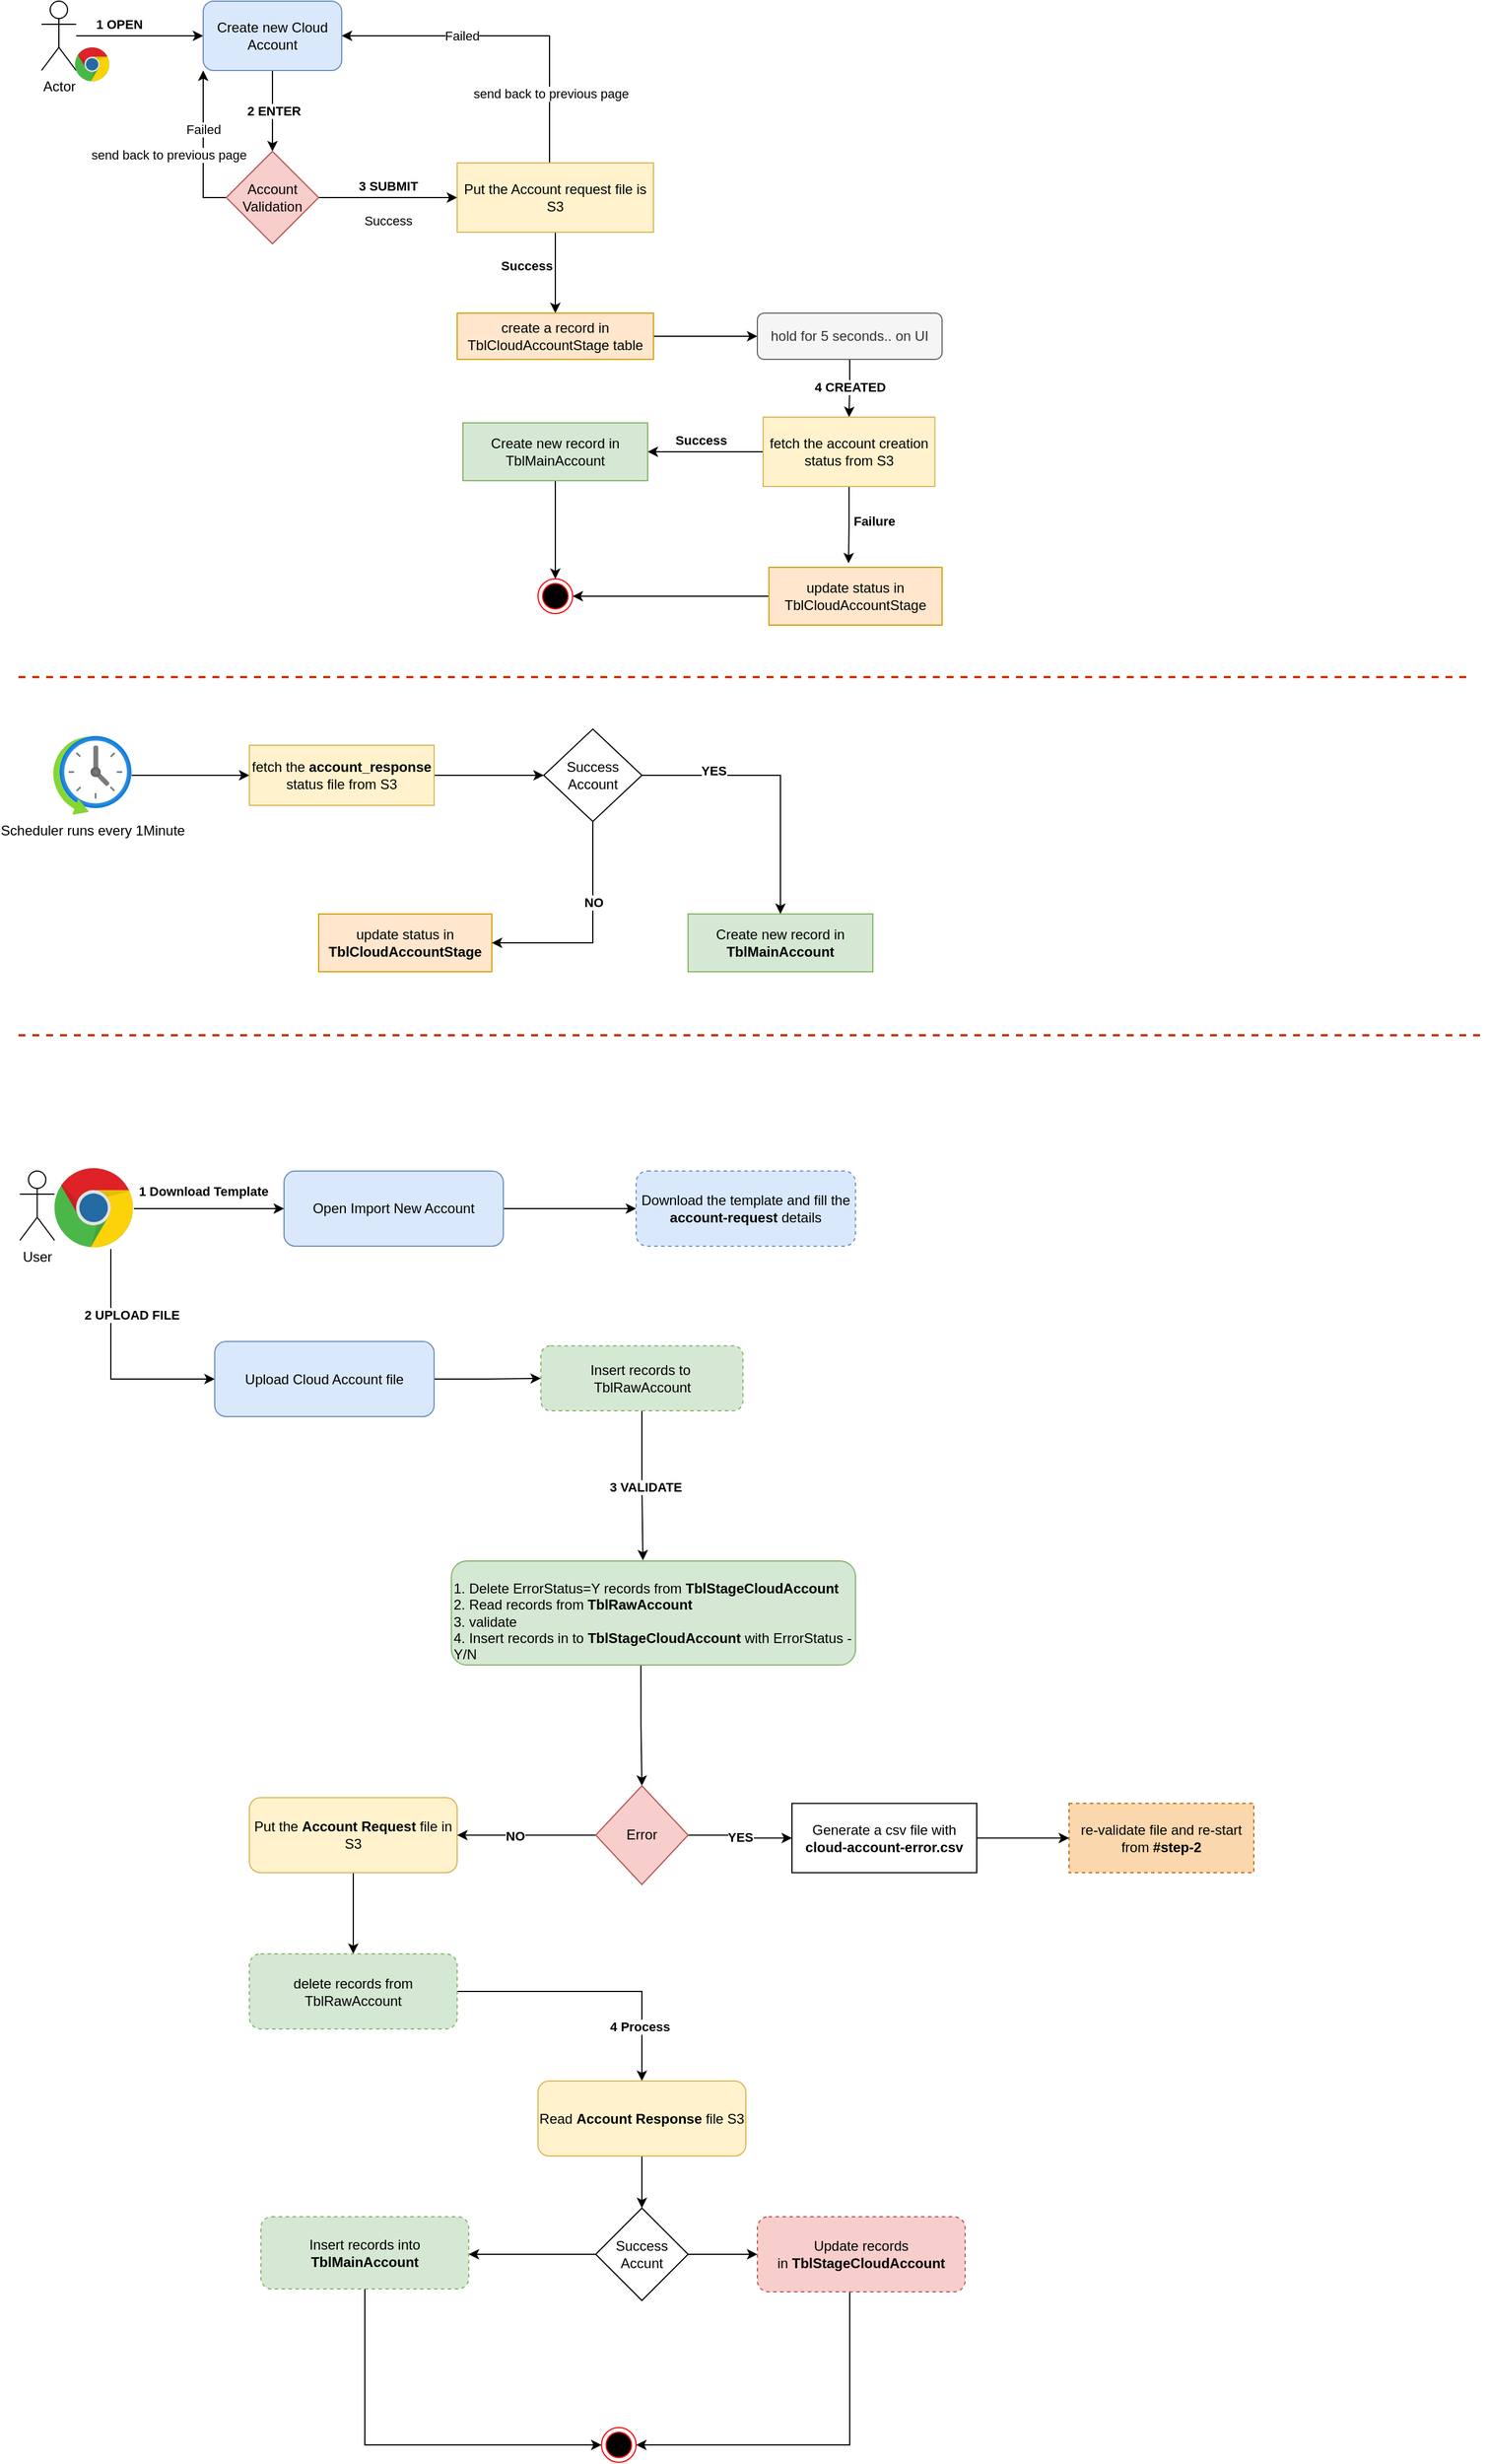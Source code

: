 <mxfile version="20.5.2" type="github" pages="2">
  <diagram id="8uqgado0AFzXxvvhK6Mf" name="New-Cloud-Account-Creation-Flow">
    <mxGraphModel dx="1018" dy="588" grid="1" gridSize="10" guides="1" tooltips="1" connect="1" arrows="1" fold="1" page="1" pageScale="1" pageWidth="850" pageHeight="1100" math="0" shadow="0">
      <root>
        <mxCell id="0" />
        <mxCell id="1" parent="0" />
        <mxCell id="pcmFgGx2oCK5pUwCPBzZ-1" value="Actor" style="shape=umlActor;verticalLabelPosition=bottom;verticalAlign=top;html=1;outlineConnect=0;" parent="1" vertex="1">
          <mxGeometry x="40" y="210" width="30" height="60" as="geometry" />
        </mxCell>
        <mxCell id="pcmFgGx2oCK5pUwCPBzZ-2" value="" style="endArrow=classic;html=1;rounded=0;" parent="1" source="pcmFgGx2oCK5pUwCPBzZ-1" edge="1">
          <mxGeometry width="50" height="50" relative="1" as="geometry">
            <mxPoint x="110" y="270" as="sourcePoint" />
            <mxPoint x="180" y="240" as="targetPoint" />
          </mxGeometry>
        </mxCell>
        <mxCell id="qoPiFBq_tKDIY9XLKDgb-7" value="&lt;b&gt;1 OPEN&lt;/b&gt;" style="edgeLabel;html=1;align=center;verticalAlign=middle;resizable=0;points=[];" parent="pcmFgGx2oCK5pUwCPBzZ-2" vertex="1" connectable="0">
          <mxGeometry x="-0.327" y="1" relative="1" as="geometry">
            <mxPoint y="-9" as="offset" />
          </mxGeometry>
        </mxCell>
        <mxCell id="pcmFgGx2oCK5pUwCPBzZ-4" style="edgeStyle=orthogonalEdgeStyle;rounded=0;orthogonalLoop=1;jettySize=auto;html=1;exitX=0.5;exitY=1;exitDx=0;exitDy=0;" parent="1" source="pcmFgGx2oCK5pUwCPBzZ-3" edge="1">
          <mxGeometry relative="1" as="geometry">
            <mxPoint x="240" y="340" as="targetPoint" />
          </mxGeometry>
        </mxCell>
        <mxCell id="onPUVNJoLzKqrLVPdGGp-4" value="&lt;b&gt;2 ENTER&lt;/b&gt;" style="edgeLabel;html=1;align=center;verticalAlign=middle;resizable=0;points=[];" parent="pcmFgGx2oCK5pUwCPBzZ-4" vertex="1" connectable="0">
          <mxGeometry relative="1" as="geometry">
            <mxPoint as="offset" />
          </mxGeometry>
        </mxCell>
        <mxCell id="pcmFgGx2oCK5pUwCPBzZ-3" value="Create new Cloud Account" style="rounded=1;whiteSpace=wrap;html=1;fillColor=#dae8fc;strokeColor=#6c8ebf;" parent="1" vertex="1">
          <mxGeometry x="180" y="210" width="120" height="60" as="geometry" />
        </mxCell>
        <mxCell id="pcmFgGx2oCK5pUwCPBzZ-7" style="edgeStyle=orthogonalEdgeStyle;rounded=0;orthogonalLoop=1;jettySize=auto;html=1;entryX=0;entryY=0.5;entryDx=0;entryDy=0;" parent="1" source="pcmFgGx2oCK5pUwCPBzZ-5" target="pcmFgGx2oCK5pUwCPBzZ-6" edge="1">
          <mxGeometry relative="1" as="geometry" />
        </mxCell>
        <mxCell id="pcmFgGx2oCK5pUwCPBzZ-8" value="Success" style="edgeLabel;html=1;align=center;verticalAlign=middle;resizable=0;points=[];" parent="pcmFgGx2oCK5pUwCPBzZ-7" vertex="1" connectable="0">
          <mxGeometry x="-0.082" y="1" relative="1" as="geometry">
            <mxPoint x="5" y="21" as="offset" />
          </mxGeometry>
        </mxCell>
        <mxCell id="onPUVNJoLzKqrLVPdGGp-81" value="&lt;b&gt;3 SUBMIT&lt;/b&gt;" style="edgeLabel;html=1;align=center;verticalAlign=middle;resizable=0;points=[];" parent="pcmFgGx2oCK5pUwCPBzZ-7" vertex="1" connectable="0">
          <mxGeometry x="-0.233" y="-1" relative="1" as="geometry">
            <mxPoint x="14" y="-11" as="offset" />
          </mxGeometry>
        </mxCell>
        <mxCell id="pcmFgGx2oCK5pUwCPBzZ-10" style="edgeStyle=orthogonalEdgeStyle;rounded=0;orthogonalLoop=1;jettySize=auto;html=1;exitX=0;exitY=0.5;exitDx=0;exitDy=0;entryX=0;entryY=1;entryDx=0;entryDy=0;" parent="1" source="pcmFgGx2oCK5pUwCPBzZ-5" target="pcmFgGx2oCK5pUwCPBzZ-3" edge="1">
          <mxGeometry relative="1" as="geometry" />
        </mxCell>
        <mxCell id="pcmFgGx2oCK5pUwCPBzZ-11" value="Failed" style="edgeLabel;html=1;align=center;verticalAlign=middle;resizable=0;points=[];" parent="pcmFgGx2oCK5pUwCPBzZ-10" vertex="1" connectable="0">
          <mxGeometry x="0.238" relative="1" as="geometry">
            <mxPoint y="1" as="offset" />
          </mxGeometry>
        </mxCell>
        <mxCell id="onPUVNJoLzKqrLVPdGGp-37" value="send back to previous page" style="edgeLabel;html=1;align=center;verticalAlign=middle;resizable=0;points=[];" parent="pcmFgGx2oCK5pUwCPBzZ-10" vertex="1" connectable="0">
          <mxGeometry x="-0.115" y="2" relative="1" as="geometry">
            <mxPoint x="-28" as="offset" />
          </mxGeometry>
        </mxCell>
        <mxCell id="pcmFgGx2oCK5pUwCPBzZ-5" value="Account Validation" style="rhombus;whiteSpace=wrap;html=1;fillColor=#f8cecc;strokeColor=#b85450;" parent="1" vertex="1">
          <mxGeometry x="200" y="340" width="80" height="80" as="geometry" />
        </mxCell>
        <mxCell id="onPUVNJoLzKqrLVPdGGp-27" value="Failed" style="edgeStyle=orthogonalEdgeStyle;rounded=0;orthogonalLoop=1;jettySize=auto;html=1;entryX=1;entryY=0.5;entryDx=0;entryDy=0;" parent="1" source="pcmFgGx2oCK5pUwCPBzZ-6" target="pcmFgGx2oCK5pUwCPBzZ-3" edge="1">
          <mxGeometry x="0.286" relative="1" as="geometry">
            <Array as="points">
              <mxPoint x="480" y="240" />
            </Array>
            <mxPoint as="offset" />
          </mxGeometry>
        </mxCell>
        <mxCell id="onPUVNJoLzKqrLVPdGGp-36" value="send back to previous page" style="edgeLabel;html=1;align=center;verticalAlign=middle;resizable=0;points=[];" parent="onPUVNJoLzKqrLVPdGGp-27" vertex="1" connectable="0">
          <mxGeometry x="-0.583" y="-1" relative="1" as="geometry">
            <mxPoint as="offset" />
          </mxGeometry>
        </mxCell>
        <mxCell id="onPUVNJoLzKqrLVPdGGp-28" style="edgeStyle=orthogonalEdgeStyle;rounded=0;orthogonalLoop=1;jettySize=auto;html=1;exitX=0.5;exitY=1;exitDx=0;exitDy=0;entryX=0.5;entryY=0;entryDx=0;entryDy=0;" parent="1" source="pcmFgGx2oCK5pUwCPBzZ-6" target="onPUVNJoLzKqrLVPdGGp-5" edge="1">
          <mxGeometry relative="1" as="geometry">
            <Array as="points">
              <mxPoint x="485" y="450" />
              <mxPoint x="485" y="450" />
            </Array>
          </mxGeometry>
        </mxCell>
        <mxCell id="onPUVNJoLzKqrLVPdGGp-29" value="&lt;b&gt;Success&lt;/b&gt;" style="edgeLabel;html=1;align=center;verticalAlign=middle;resizable=0;points=[];" parent="onPUVNJoLzKqrLVPdGGp-28" vertex="1" connectable="0">
          <mxGeometry x="-0.188" y="1" relative="1" as="geometry">
            <mxPoint x="-26" as="offset" />
          </mxGeometry>
        </mxCell>
        <mxCell id="pcmFgGx2oCK5pUwCPBzZ-6" value="Put the Account request file is S3" style="rounded=0;whiteSpace=wrap;html=1;fillColor=#fff2cc;strokeColor=#d6b656;" parent="1" vertex="1">
          <mxGeometry x="400" y="350" width="170" height="60" as="geometry" />
        </mxCell>
        <mxCell id="onPUVNJoLzKqrLVPdGGp-31" style="edgeStyle=orthogonalEdgeStyle;rounded=0;orthogonalLoop=1;jettySize=auto;html=1;exitX=0.5;exitY=1;exitDx=0;exitDy=0;" parent="1" source="pcmFgGx2oCK5pUwCPBzZ-13" target="pcmFgGx2oCK5pUwCPBzZ-15" edge="1">
          <mxGeometry relative="1" as="geometry" />
        </mxCell>
        <mxCell id="onPUVNJoLzKqrLVPdGGp-47" value="&lt;b&gt;4 CREATED&lt;/b&gt;" style="edgeLabel;html=1;align=center;verticalAlign=middle;resizable=0;points=[];" parent="onPUVNJoLzKqrLVPdGGp-31" vertex="1" connectable="0">
          <mxGeometry x="0.012" y="-1" relative="1" as="geometry">
            <mxPoint x="1" y="-1" as="offset" />
          </mxGeometry>
        </mxCell>
        <mxCell id="pcmFgGx2oCK5pUwCPBzZ-13" value="hold for 5 seconds.. on UI" style="rounded=1;whiteSpace=wrap;html=1;fillColor=#f5f5f5;fontColor=#333333;strokeColor=#666666;" parent="1" vertex="1">
          <mxGeometry x="660" y="480" width="160" height="40" as="geometry" />
        </mxCell>
        <mxCell id="onPUVNJoLzKqrLVPdGGp-32" value="" style="edgeStyle=orthogonalEdgeStyle;rounded=0;orthogonalLoop=1;jettySize=auto;html=1;" parent="1" source="pcmFgGx2oCK5pUwCPBzZ-15" target="onPUVNJoLzKqrLVPdGGp-13" edge="1">
          <mxGeometry relative="1" as="geometry" />
        </mxCell>
        <mxCell id="onPUVNJoLzKqrLVPdGGp-34" value="&lt;b&gt;Success&lt;/b&gt;" style="edgeLabel;html=1;align=center;verticalAlign=middle;resizable=0;points=[];" parent="onPUVNJoLzKqrLVPdGGp-32" vertex="1" connectable="0">
          <mxGeometry x="0.08" y="1" relative="1" as="geometry">
            <mxPoint y="-11" as="offset" />
          </mxGeometry>
        </mxCell>
        <mxCell id="onPUVNJoLzKqrLVPdGGp-33" style="edgeStyle=orthogonalEdgeStyle;rounded=0;orthogonalLoop=1;jettySize=auto;html=1;entryX=0.46;entryY=-0.07;entryDx=0;entryDy=0;entryPerimeter=0;" parent="1" source="pcmFgGx2oCK5pUwCPBzZ-15" target="onPUVNJoLzKqrLVPdGGp-17" edge="1">
          <mxGeometry relative="1" as="geometry" />
        </mxCell>
        <mxCell id="onPUVNJoLzKqrLVPdGGp-35" value="&lt;b&gt;Failure&lt;/b&gt;" style="edgeLabel;html=1;align=center;verticalAlign=middle;resizable=0;points=[];" parent="onPUVNJoLzKqrLVPdGGp-33" vertex="1" connectable="0">
          <mxGeometry x="-0.178" relative="1" as="geometry">
            <mxPoint x="21" y="2" as="offset" />
          </mxGeometry>
        </mxCell>
        <mxCell id="pcmFgGx2oCK5pUwCPBzZ-15" value="fetch the account creation status from S3" style="rounded=0;whiteSpace=wrap;html=1;fillColor=#fff2cc;strokeColor=#d6b656;" parent="1" vertex="1">
          <mxGeometry x="665" y="570" width="148.75" height="60" as="geometry" />
        </mxCell>
        <mxCell id="onPUVNJoLzKqrLVPdGGp-30" style="edgeStyle=orthogonalEdgeStyle;rounded=0;orthogonalLoop=1;jettySize=auto;html=1;exitX=1;exitY=0.5;exitDx=0;exitDy=0;" parent="1" source="onPUVNJoLzKqrLVPdGGp-5" target="pcmFgGx2oCK5pUwCPBzZ-13" edge="1">
          <mxGeometry relative="1" as="geometry" />
        </mxCell>
        <mxCell id="onPUVNJoLzKqrLVPdGGp-5" value="create a record in TblCloudAccountStage table" style="rounded=0;whiteSpace=wrap;html=1;fillColor=#ffe6cc;strokeColor=#d79b00;" parent="1" vertex="1">
          <mxGeometry x="400" y="480" width="170" height="40" as="geometry" />
        </mxCell>
        <mxCell id="onPUVNJoLzKqrLVPdGGp-40" style="edgeStyle=orthogonalEdgeStyle;rounded=0;orthogonalLoop=1;jettySize=auto;html=1;exitX=0.5;exitY=1;exitDx=0;exitDy=0;" parent="1" source="onPUVNJoLzKqrLVPdGGp-13" edge="1">
          <mxGeometry relative="1" as="geometry">
            <mxPoint x="485" y="710" as="targetPoint" />
          </mxGeometry>
        </mxCell>
        <mxCell id="onPUVNJoLzKqrLVPdGGp-13" value="Create new record in TblMainAccount" style="rounded=0;whiteSpace=wrap;html=1;fillColor=#d5e8d4;strokeColor=#82b366;" parent="1" vertex="1">
          <mxGeometry x="405" y="575" width="160" height="50" as="geometry" />
        </mxCell>
        <mxCell id="onPUVNJoLzKqrLVPdGGp-42" style="edgeStyle=orthogonalEdgeStyle;rounded=0;orthogonalLoop=1;jettySize=auto;html=1;" parent="1" source="onPUVNJoLzKqrLVPdGGp-17" edge="1">
          <mxGeometry relative="1" as="geometry">
            <mxPoint x="500" y="725" as="targetPoint" />
          </mxGeometry>
        </mxCell>
        <mxCell id="onPUVNJoLzKqrLVPdGGp-17" value="update status in TblCloudAccountStage" style="rounded=0;whiteSpace=wrap;html=1;fillColor=#ffe6cc;strokeColor=#d79b00;" parent="1" vertex="1">
          <mxGeometry x="670" y="700" width="150" height="50" as="geometry" />
        </mxCell>
        <mxCell id="onPUVNJoLzKqrLVPdGGp-49" style="edgeStyle=orthogonalEdgeStyle;rounded=0;orthogonalLoop=1;jettySize=auto;html=1;entryX=0;entryY=0.5;entryDx=0;entryDy=0;" parent="1" source="onPUVNJoLzKqrLVPdGGp-38" target="onPUVNJoLzKqrLVPdGGp-50" edge="1">
          <mxGeometry relative="1" as="geometry">
            <mxPoint x="176" y="874" as="targetPoint" />
          </mxGeometry>
        </mxCell>
        <mxCell id="onPUVNJoLzKqrLVPdGGp-38" value="Scheduler runs every 1Minute" style="aspect=fixed;html=1;points=[];align=center;image;fontSize=12;image=img/lib/azure2/general/Scheduler.svg;" parent="1" vertex="1">
          <mxGeometry x="50" y="846" width="68" height="68" as="geometry" />
        </mxCell>
        <mxCell id="onPUVNJoLzKqrLVPdGGp-44" value="" style="ellipse;html=1;shape=endState;fillColor=#000000;strokeColor=#ff0000;" parent="1" vertex="1">
          <mxGeometry x="470" y="710" width="30" height="30" as="geometry" />
        </mxCell>
        <mxCell id="xZsVo6f30EyC9vr5Mrp2-48" value="" style="edgeStyle=orthogonalEdgeStyle;rounded=0;orthogonalLoop=1;jettySize=auto;html=1;" parent="1" source="onPUVNJoLzKqrLVPdGGp-50" target="xZsVo6f30EyC9vr5Mrp2-47" edge="1">
          <mxGeometry relative="1" as="geometry" />
        </mxCell>
        <mxCell id="onPUVNJoLzKqrLVPdGGp-50" value="fetch the &lt;b&gt;account_response&lt;/b&gt; status file from S3" style="rounded=0;whiteSpace=wrap;html=1;fillColor=#fff2cc;strokeColor=#d6b656;" parent="1" vertex="1">
          <mxGeometry x="220" y="854" width="160" height="52" as="geometry" />
        </mxCell>
        <mxCell id="onPUVNJoLzKqrLVPdGGp-51" value="update status in &lt;b&gt;TblCloudAccountStage&lt;/b&gt;" style="rounded=0;whiteSpace=wrap;html=1;fillColor=#ffe6cc;strokeColor=#d79b00;" parent="1" vertex="1">
          <mxGeometry x="280" y="1000" width="150" height="50" as="geometry" />
        </mxCell>
        <mxCell id="onPUVNJoLzKqrLVPdGGp-53" value="Create new record in &lt;b&gt;TblMainAccount&lt;/b&gt;" style="rounded=0;whiteSpace=wrap;html=1;fillColor=#d5e8d4;strokeColor=#82b366;" parent="1" vertex="1">
          <mxGeometry x="600" y="1000" width="160" height="50" as="geometry" />
        </mxCell>
        <mxCell id="onPUVNJoLzKqrLVPdGGp-61" style="edgeStyle=orthogonalEdgeStyle;rounded=0;orthogonalLoop=1;jettySize=auto;html=1;entryX=0;entryY=0.5;entryDx=0;entryDy=0;" parent="1" source="onPUVNJoLzKqrLVPdGGp-56" target="onPUVNJoLzKqrLVPdGGp-63" edge="1">
          <mxGeometry relative="1" as="geometry">
            <mxPoint x="186" y="1255" as="targetPoint" />
          </mxGeometry>
        </mxCell>
        <mxCell id="onPUVNJoLzKqrLVPdGGp-68" value="&lt;b&gt;1 Download Template&lt;/b&gt;" style="edgeLabel;html=1;align=center;verticalAlign=middle;resizable=0;points=[];" parent="onPUVNJoLzKqrLVPdGGp-61" vertex="1" connectable="0">
          <mxGeometry x="-0.091" y="-2" relative="1" as="geometry">
            <mxPoint x="1" y="-17" as="offset" />
          </mxGeometry>
        </mxCell>
        <mxCell id="onPUVNJoLzKqrLVPdGGp-72" style="edgeStyle=orthogonalEdgeStyle;rounded=0;orthogonalLoop=1;jettySize=auto;html=1;entryX=0;entryY=0.5;entryDx=0;entryDy=0;" parent="1" source="onPUVNJoLzKqrLVPdGGp-56" target="onPUVNJoLzKqrLVPdGGp-62" edge="1">
          <mxGeometry relative="1" as="geometry">
            <Array as="points">
              <mxPoint x="100" y="1403" />
            </Array>
          </mxGeometry>
        </mxCell>
        <mxCell id="onPUVNJoLzKqrLVPdGGp-73" value="&lt;b&gt;2 UPLOAD FILE&lt;/b&gt;" style="edgeLabel;html=1;align=center;verticalAlign=middle;resizable=0;points=[];" parent="onPUVNJoLzKqrLVPdGGp-72" vertex="1" connectable="0">
          <mxGeometry x="-0.438" y="-2" relative="1" as="geometry">
            <mxPoint x="20" as="offset" />
          </mxGeometry>
        </mxCell>
        <mxCell id="onPUVNJoLzKqrLVPdGGp-56" value="" style="dashed=0;outlineConnect=0;html=1;align=center;labelPosition=center;verticalLabelPosition=bottom;verticalAlign=top;shape=mxgraph.weblogos.chrome" parent="1" vertex="1">
          <mxGeometry x="51.2" y="1220" width="68.8" height="70" as="geometry" />
        </mxCell>
        <mxCell id="onPUVNJoLzKqrLVPdGGp-57" value="" style="line;strokeWidth=2;html=1;fillColor=#fa6800;strokeColor=#C73500;fontColor=#000000;dashed=1;" parent="1" vertex="1">
          <mxGeometry x="20" y="790" width="1260" height="10" as="geometry" />
        </mxCell>
        <mxCell id="onPUVNJoLzKqrLVPdGGp-59" value="" style="line;strokeWidth=2;html=1;fillColor=#fa6800;strokeColor=#C73500;fontColor=#000000;dashed=1;" parent="1" vertex="1">
          <mxGeometry x="20" y="1100" width="1270" height="10" as="geometry" />
        </mxCell>
        <mxCell id="onPUVNJoLzKqrLVPdGGp-78" style="edgeStyle=orthogonalEdgeStyle;rounded=0;orthogonalLoop=1;jettySize=auto;html=1;" parent="1" source="onPUVNJoLzKqrLVPdGGp-62" target="onPUVNJoLzKqrLVPdGGp-77" edge="1">
          <mxGeometry relative="1" as="geometry" />
        </mxCell>
        <mxCell id="onPUVNJoLzKqrLVPdGGp-62" value="Upload Cloud Account file" style="rounded=1;whiteSpace=wrap;html=1;fillColor=#dae8fc;strokeColor=#6c8ebf;" parent="1" vertex="1">
          <mxGeometry x="190" y="1370" width="190" height="65" as="geometry" />
        </mxCell>
        <mxCell id="onPUVNJoLzKqrLVPdGGp-65" style="edgeStyle=orthogonalEdgeStyle;rounded=0;orthogonalLoop=1;jettySize=auto;html=1;" parent="1" source="onPUVNJoLzKqrLVPdGGp-63" target="onPUVNJoLzKqrLVPdGGp-64" edge="1">
          <mxGeometry relative="1" as="geometry" />
        </mxCell>
        <mxCell id="onPUVNJoLzKqrLVPdGGp-63" value="Open Import New Account" style="rounded=1;whiteSpace=wrap;html=1;fillColor=#dae8fc;strokeColor=#6c8ebf;" parent="1" vertex="1">
          <mxGeometry x="250" y="1222.5" width="190" height="65" as="geometry" />
        </mxCell>
        <mxCell id="onPUVNJoLzKqrLVPdGGp-64" value="Download the template and fill the &lt;b&gt;account-request&lt;/b&gt; details" style="rounded=1;whiteSpace=wrap;html=1;fillColor=#dae8fc;strokeColor=#6c8ebf;dashed=1;" parent="1" vertex="1">
          <mxGeometry x="555" y="1222.5" width="190" height="65" as="geometry" />
        </mxCell>
        <mxCell id="xZsVo6f30EyC9vr5Mrp2-20" style="edgeStyle=orthogonalEdgeStyle;rounded=0;orthogonalLoop=1;jettySize=auto;html=1;entryX=0.474;entryY=-0.006;entryDx=0;entryDy=0;entryPerimeter=0;" parent="1" source="onPUVNJoLzKqrLVPdGGp-77" target="onPUVNJoLzKqrLVPdGGp-97" edge="1">
          <mxGeometry relative="1" as="geometry">
            <mxPoint x="560" y="1610" as="targetPoint" />
          </mxGeometry>
        </mxCell>
        <mxCell id="xZsVo6f30EyC9vr5Mrp2-27" value="&lt;b&gt;3 VALIDATE&lt;/b&gt;" style="edgeLabel;html=1;align=center;verticalAlign=middle;resizable=0;points=[];" parent="xZsVo6f30EyC9vr5Mrp2-20" vertex="1" connectable="0">
          <mxGeometry x="0.019" y="2" relative="1" as="geometry">
            <mxPoint as="offset" />
          </mxGeometry>
        </mxCell>
        <mxCell id="onPUVNJoLzKqrLVPdGGp-77" value="Insert records to&amp;nbsp; TblRawAccount" style="rounded=1;whiteSpace=wrap;html=1;fillColor=#d5e8d4;strokeColor=#82b366;dashed=1;" parent="1" vertex="1">
          <mxGeometry x="472.5" y="1373.75" width="175" height="56.25" as="geometry" />
        </mxCell>
        <mxCell id="xZsVo6f30EyC9vr5Mrp2-2" style="edgeStyle=orthogonalEdgeStyle;rounded=0;orthogonalLoop=1;jettySize=auto;html=1;entryX=0.5;entryY=0;entryDx=0;entryDy=0;exitX=0.469;exitY=1.006;exitDx=0;exitDy=0;exitPerimeter=0;" parent="1" source="onPUVNJoLzKqrLVPdGGp-97" target="xZsVo6f30EyC9vr5Mrp2-3" edge="1">
          <mxGeometry relative="1" as="geometry">
            <mxPoint x="560" y="1680" as="sourcePoint" />
            <mxPoint x="570" y="1698" as="targetPoint" />
          </mxGeometry>
        </mxCell>
        <mxCell id="onPUVNJoLzKqrLVPdGGp-97" value="&lt;br&gt;1. Delete ErrorStatus=Y records from&amp;nbsp;&lt;b style=&quot;text-align: center;&quot;&gt;TblStageCloudAccount&lt;/b&gt;&lt;br&gt;2. Read records from&amp;nbsp;&lt;span style=&quot;text-align: center;&quot;&gt;&lt;b&gt;TblRawAccount&lt;/b&gt;&lt;br&gt;3. validate&lt;br&gt;4. Insert records in to&amp;nbsp;&lt;/span&gt;&lt;span style=&quot;text-align: center;&quot;&gt;&lt;b&gt;TblStageCloudAccount&lt;/b&gt; with ErrorStatus - Y/N&lt;/span&gt;&lt;span style=&quot;text-align: center;&quot;&gt;&lt;br&gt;&lt;/span&gt;" style="rounded=1;whiteSpace=wrap;html=1;fillColor=#d5e8d4;strokeColor=#82b366;align=left;" parent="1" vertex="1">
          <mxGeometry x="395" y="1560" width="350" height="90" as="geometry" />
        </mxCell>
        <mxCell id="xZsVo6f30EyC9vr5Mrp2-18" style="edgeStyle=orthogonalEdgeStyle;rounded=0;orthogonalLoop=1;jettySize=auto;html=1;exitX=0.5;exitY=1;exitDx=0;exitDy=0;" parent="1" source="onPUVNJoLzKqrLVPdGGp-101" target="xZsVo6f30EyC9vr5Mrp2-17" edge="1">
          <mxGeometry relative="1" as="geometry" />
        </mxCell>
        <mxCell id="onPUVNJoLzKqrLVPdGGp-101" value="Put the &lt;b&gt;Account&lt;/b&gt; &lt;b&gt;Request&lt;/b&gt; file in S3" style="rounded=1;whiteSpace=wrap;html=1;fillColor=#fff2cc;strokeColor=#d6b656;" parent="1" vertex="1">
          <mxGeometry x="220" y="1764.75" width="180" height="65" as="geometry" />
        </mxCell>
        <mxCell id="xZsVo6f30EyC9vr5Mrp2-23" value="&lt;b&gt;YES&lt;/b&gt;" style="edgeStyle=orthogonalEdgeStyle;rounded=0;orthogonalLoop=1;jettySize=auto;html=1;exitX=1;exitY=0.5;exitDx=0;exitDy=0;entryX=0;entryY=0.5;entryDx=0;entryDy=0;" parent="1" source="xZsVo6f30EyC9vr5Mrp2-3" target="xZsVo6f30EyC9vr5Mrp2-7" edge="1">
          <mxGeometry relative="1" as="geometry" />
        </mxCell>
        <mxCell id="xZsVo6f30EyC9vr5Mrp2-25" style="edgeStyle=orthogonalEdgeStyle;rounded=0;orthogonalLoop=1;jettySize=auto;html=1;entryX=1;entryY=0.5;entryDx=0;entryDy=0;" parent="1" source="xZsVo6f30EyC9vr5Mrp2-3" target="onPUVNJoLzKqrLVPdGGp-101" edge="1">
          <mxGeometry relative="1" as="geometry">
            <Array as="points">
              <mxPoint x="450" y="1797" />
              <mxPoint x="450" y="1797" />
            </Array>
          </mxGeometry>
        </mxCell>
        <mxCell id="xZsVo6f30EyC9vr5Mrp2-26" value="&lt;b&gt;NO&lt;/b&gt;" style="edgeLabel;html=1;align=center;verticalAlign=middle;resizable=0;points=[];" parent="xZsVo6f30EyC9vr5Mrp2-25" vertex="1" connectable="0">
          <mxGeometry x="0.5" y="-2" relative="1" as="geometry">
            <mxPoint x="20" y="2" as="offset" />
          </mxGeometry>
        </mxCell>
        <mxCell id="xZsVo6f30EyC9vr5Mrp2-3" value="Error" style="rhombus;whiteSpace=wrap;html=1;fillColor=#f8cecc;strokeColor=#b85450;" parent="1" vertex="1">
          <mxGeometry x="520" y="1754.5" width="80" height="85.5" as="geometry" />
        </mxCell>
        <mxCell id="xZsVo6f30EyC9vr5Mrp2-46" style="edgeStyle=orthogonalEdgeStyle;rounded=0;orthogonalLoop=1;jettySize=auto;html=1;entryX=0;entryY=0.5;entryDx=0;entryDy=0;" parent="1" source="xZsVo6f30EyC9vr5Mrp2-7" target="xZsVo6f30EyC9vr5Mrp2-12" edge="1">
          <mxGeometry relative="1" as="geometry" />
        </mxCell>
        <mxCell id="xZsVo6f30EyC9vr5Mrp2-7" value="Generate a csv file with &lt;b&gt;cloud-account-error.csv&lt;/b&gt;" style="rounded=0;whiteSpace=wrap;html=1;" parent="1" vertex="1">
          <mxGeometry x="690" y="1769.75" width="160" height="60" as="geometry" />
        </mxCell>
        <mxCell id="xZsVo6f30EyC9vr5Mrp2-12" value="re-validate file and re-start from&amp;nbsp;&lt;b&gt;#step-2&lt;/b&gt;" style="rounded=0;whiteSpace=wrap;html=1;dashed=1;fillColor=#fad7ac;strokeColor=#b46504;" parent="1" vertex="1">
          <mxGeometry x="930" y="1769.75" width="160" height="60" as="geometry" />
        </mxCell>
        <mxCell id="xZsVo6f30EyC9vr5Mrp2-29" style="edgeStyle=orthogonalEdgeStyle;rounded=0;orthogonalLoop=1;jettySize=auto;html=1;" parent="1" source="xZsVo6f30EyC9vr5Mrp2-17" target="xZsVo6f30EyC9vr5Mrp2-28" edge="1">
          <mxGeometry relative="1" as="geometry" />
        </mxCell>
        <mxCell id="xZsVo6f30EyC9vr5Mrp2-30" value="&lt;b&gt;4 Process&lt;/b&gt;" style="edgeLabel;html=1;align=center;verticalAlign=middle;resizable=0;points=[];" parent="xZsVo6f30EyC9vr5Mrp2-29" vertex="1" connectable="0">
          <mxGeometry x="0.596" y="-2" relative="1" as="geometry">
            <mxPoint y="1" as="offset" />
          </mxGeometry>
        </mxCell>
        <mxCell id="xZsVo6f30EyC9vr5Mrp2-17" value="delete records from TblRawAccount" style="rounded=1;whiteSpace=wrap;html=1;fillColor=#d5e8d4;strokeColor=#82b366;dashed=1;" parent="1" vertex="1">
          <mxGeometry x="220" y="1900" width="180" height="65" as="geometry" />
        </mxCell>
        <mxCell id="xZsVo6f30EyC9vr5Mrp2-33" style="edgeStyle=orthogonalEdgeStyle;rounded=0;orthogonalLoop=1;jettySize=auto;html=1;exitX=0.5;exitY=1;exitDx=0;exitDy=0;" parent="1" source="xZsVo6f30EyC9vr5Mrp2-28" edge="1">
          <mxGeometry relative="1" as="geometry">
            <mxPoint x="560" y="2120" as="targetPoint" />
          </mxGeometry>
        </mxCell>
        <mxCell id="xZsVo6f30EyC9vr5Mrp2-28" value="Read &lt;b&gt;Account&lt;/b&gt; &lt;b&gt;Response&lt;/b&gt; file S3" style="rounded=1;whiteSpace=wrap;html=1;fillColor=#fff2cc;strokeColor=#d6b656;" parent="1" vertex="1">
          <mxGeometry x="470" y="2010" width="180" height="65" as="geometry" />
        </mxCell>
        <mxCell id="xZsVo6f30EyC9vr5Mrp2-36" style="edgeStyle=orthogonalEdgeStyle;rounded=0;orthogonalLoop=1;jettySize=auto;html=1;" parent="1" source="xZsVo6f30EyC9vr5Mrp2-34" edge="1">
          <mxGeometry relative="1" as="geometry">
            <mxPoint x="410" y="2160" as="targetPoint" />
          </mxGeometry>
        </mxCell>
        <mxCell id="xZsVo6f30EyC9vr5Mrp2-39" style="edgeStyle=orthogonalEdgeStyle;rounded=0;orthogonalLoop=1;jettySize=auto;html=1;exitX=1;exitY=0.5;exitDx=0;exitDy=0;" parent="1" source="xZsVo6f30EyC9vr5Mrp2-34" edge="1">
          <mxGeometry relative="1" as="geometry">
            <mxPoint x="660" y="2160" as="targetPoint" />
          </mxGeometry>
        </mxCell>
        <mxCell id="xZsVo6f30EyC9vr5Mrp2-34" value="Success Accunt" style="rhombus;whiteSpace=wrap;html=1;" parent="1" vertex="1">
          <mxGeometry x="520" y="2120" width="80" height="80" as="geometry" />
        </mxCell>
        <mxCell id="xZsVo6f30EyC9vr5Mrp2-42" style="edgeStyle=orthogonalEdgeStyle;rounded=0;orthogonalLoop=1;jettySize=auto;html=1;entryX=0;entryY=0.5;entryDx=0;entryDy=0;" parent="1" source="xZsVo6f30EyC9vr5Mrp2-37" target="xZsVo6f30EyC9vr5Mrp2-45" edge="1">
          <mxGeometry relative="1" as="geometry">
            <mxPoint x="270" y="2411" as="targetPoint" />
            <Array as="points">
              <mxPoint x="320" y="2325" />
            </Array>
          </mxGeometry>
        </mxCell>
        <mxCell id="xZsVo6f30EyC9vr5Mrp2-37" value="Insert records into &lt;b&gt;TblMainAccount&lt;/b&gt;" style="rounded=1;whiteSpace=wrap;html=1;fillColor=#d5e8d4;strokeColor=#82b366;dashed=1;" parent="1" vertex="1">
          <mxGeometry x="230" y="2127.5" width="180" height="62.5" as="geometry" />
        </mxCell>
        <mxCell id="xZsVo6f30EyC9vr5Mrp2-44" style="edgeStyle=orthogonalEdgeStyle;rounded=0;orthogonalLoop=1;jettySize=auto;html=1;entryX=1;entryY=0.5;entryDx=0;entryDy=0;" parent="1" source="xZsVo6f30EyC9vr5Mrp2-40" target="xZsVo6f30EyC9vr5Mrp2-45" edge="1">
          <mxGeometry relative="1" as="geometry">
            <mxPoint x="723.8" y="2338" as="targetPoint" />
            <Array as="points">
              <mxPoint x="740" y="2325" />
            </Array>
          </mxGeometry>
        </mxCell>
        <mxCell id="xZsVo6f30EyC9vr5Mrp2-40" value="Update records in&amp;nbsp;&lt;b&gt;TblStageCloudAccount&lt;/b&gt;" style="rounded=1;whiteSpace=wrap;html=1;fillColor=#f8cecc;strokeColor=#b85450;dashed=1;" parent="1" vertex="1">
          <mxGeometry x="660" y="2127.5" width="180" height="65" as="geometry" />
        </mxCell>
        <mxCell id="xZsVo6f30EyC9vr5Mrp2-45" value="" style="ellipse;html=1;shape=endState;fillColor=#000000;strokeColor=#ff0000;" parent="1" vertex="1">
          <mxGeometry x="525" y="2310" width="30" height="30" as="geometry" />
        </mxCell>
        <mxCell id="xZsVo6f30EyC9vr5Mrp2-49" style="edgeStyle=orthogonalEdgeStyle;rounded=0;orthogonalLoop=1;jettySize=auto;html=1;" parent="1" source="xZsVo6f30EyC9vr5Mrp2-47" target="onPUVNJoLzKqrLVPdGGp-53" edge="1">
          <mxGeometry relative="1" as="geometry" />
        </mxCell>
        <mxCell id="xZsVo6f30EyC9vr5Mrp2-50" value="&lt;b&gt;YES&lt;/b&gt;" style="edgeLabel;html=1;align=center;verticalAlign=middle;resizable=0;points=[];" parent="xZsVo6f30EyC9vr5Mrp2-49" vertex="1" connectable="0">
          <mxGeometry x="-0.483" y="4" relative="1" as="geometry">
            <mxPoint as="offset" />
          </mxGeometry>
        </mxCell>
        <mxCell id="xZsVo6f30EyC9vr5Mrp2-51" value="&lt;b&gt;NO&lt;/b&gt;" style="edgeStyle=orthogonalEdgeStyle;rounded=0;orthogonalLoop=1;jettySize=auto;html=1;entryX=1;entryY=0.5;entryDx=0;entryDy=0;" parent="1" source="xZsVo6f30EyC9vr5Mrp2-47" target="onPUVNJoLzKqrLVPdGGp-51" edge="1">
          <mxGeometry x="-0.273" relative="1" as="geometry">
            <Array as="points">
              <mxPoint x="518" y="1025" />
            </Array>
            <mxPoint as="offset" />
          </mxGeometry>
        </mxCell>
        <mxCell id="xZsVo6f30EyC9vr5Mrp2-47" value="Success Account" style="rhombus;whiteSpace=wrap;html=1;" parent="1" vertex="1">
          <mxGeometry x="475" y="840" width="85" height="80" as="geometry" />
        </mxCell>
        <mxCell id="qoPiFBq_tKDIY9XLKDgb-1" value="User" style="shape=umlActor;verticalLabelPosition=bottom;verticalAlign=top;html=1;outlineConnect=0;" parent="1" vertex="1">
          <mxGeometry x="21.2" y="1222.5" width="30" height="60" as="geometry" />
        </mxCell>
        <mxCell id="qoPiFBq_tKDIY9XLKDgb-4" value="" style="dashed=0;outlineConnect=0;html=1;align=center;labelPosition=center;verticalLabelPosition=bottom;verticalAlign=top;shape=mxgraph.weblogos.chrome" parent="1" vertex="1">
          <mxGeometry x="69" y="250" width="30" height="30" as="geometry" />
        </mxCell>
      </root>
    </mxGraphModel>
  </diagram>
  <diagram id="WPXmWxR6_oQTRzcOLMHB" name="Page-2">
    <mxGraphModel dx="1868" dy="588" grid="1" gridSize="10" guides="1" tooltips="1" connect="1" arrows="1" fold="1" page="1" pageScale="1" pageWidth="850" pageHeight="1100" math="0" shadow="0">
      <root>
        <mxCell id="0" />
        <mxCell id="1" parent="0" />
        <mxCell id="m65-xue7yqfySkY63nyv-6" style="edgeStyle=orthogonalEdgeStyle;rounded=0;orthogonalLoop=1;jettySize=auto;html=1;exitX=0.5;exitY=1;exitDx=0;exitDy=0;strokeColor=none;" parent="1" source="m65-xue7yqfySkY63nyv-1" edge="1">
          <mxGeometry relative="1" as="geometry">
            <mxPoint x="90" y="500" as="targetPoint" />
            <Array as="points">
              <mxPoint x="90" y="430" />
              <mxPoint x="90" y="430" />
            </Array>
          </mxGeometry>
        </mxCell>
        <mxCell id="m65-xue7yqfySkY63nyv-1" value="UI" style="html=1;fillColor=#d5e8d4;strokeColor=#82b366;" parent="1" vertex="1">
          <mxGeometry x="30" y="120" width="120" height="70" as="geometry" />
        </mxCell>
        <mxCell id="m65-xue7yqfySkY63nyv-2" value="Controller/Service" style="html=1;fillColor=#ffe6cc;strokeColor=#d79b00;" parent="1" vertex="1">
          <mxGeometry x="270" y="120" width="120" height="70" as="geometry" />
        </mxCell>
        <mxCell id="m65-xue7yqfySkY63nyv-4" value="Database" style="strokeWidth=2;html=1;shape=mxgraph.flowchart.database;whiteSpace=wrap;fillColor=#f0a30a;strokeColor=#BD7000;fontColor=#000000;" parent="1" vertex="1">
          <mxGeometry x="490" y="120" width="70" height="75" as="geometry" />
        </mxCell>
        <mxCell id="m65-xue7yqfySkY63nyv-5" value="" style="sketch=0;points=[[0,0,0],[0.25,0,0],[0.5,0,0],[0.75,0,0],[1,0,0],[0,1,0],[0.25,1,0],[0.5,1,0],[0.75,1,0],[1,1,0],[0,0.25,0],[0,0.5,0],[0,0.75,0],[1,0.25,0],[1,0.5,0],[1,0.75,0]];outlineConnect=0;fontColor=#232F3E;gradientColor=#60A337;gradientDirection=north;fillColor=#277116;strokeColor=#ffffff;dashed=0;verticalLabelPosition=bottom;verticalAlign=top;align=center;html=1;fontSize=12;fontStyle=0;aspect=fixed;shape=mxgraph.aws4.resourceIcon;resIcon=mxgraph.aws4.s3;" parent="1" vertex="1">
          <mxGeometry x="670" y="120" width="78" height="78" as="geometry" />
        </mxCell>
        <mxCell id="m65-xue7yqfySkY63nyv-20" value="&lt;blockquote style=&quot;margin: 0 0 0 40px; border: none; padding: 0px;&quot;&gt;&lt;/blockquote&gt;&lt;span style=&quot;background-color: initial;&quot;&gt;CloudProvider&lt;/span&gt;&lt;br&gt;&lt;span style=&quot;background-color: initial;&quot;&gt;AccountName&lt;/span&gt;&lt;br&gt;&lt;span style=&quot;background-color: initial;&quot;&gt;Email&lt;br&gt;&lt;/span&gt;InfraId&lt;br&gt;Role&lt;br&gt;OU&lt;br&gt;&lt;blockquote style=&quot;margin: 0 0 0 40px; border: none; padding: 0px;&quot;&gt;&lt;/blockquote&gt;" style="shape=note;whiteSpace=wrap;html=1;backgroundOutline=1;darkOpacity=0.05;align=left;" parent="1" vertex="1">
          <mxGeometry x="-80" y="195" width="120" height="100" as="geometry" />
        </mxCell>
        <mxCell id="m65-xue7yqfySkY63nyv-24" value="" style="html=1;points=[];perimeter=orthogonalPerimeter;dashed=1;" parent="1" vertex="1">
          <mxGeometry x="80" y="190" width="10" height="670" as="geometry" />
        </mxCell>
        <mxCell id="m65-xue7yqfySkY63nyv-25" value="" style="html=1;points=[];perimeter=orthogonalPerimeter;dashed=1;" parent="1" vertex="1">
          <mxGeometry x="520" y="195" width="10" height="525" as="geometry" />
        </mxCell>
        <mxCell id="m65-xue7yqfySkY63nyv-26" value="" style="html=1;points=[];perimeter=orthogonalPerimeter;dashed=1;" parent="1" vertex="1">
          <mxGeometry x="704" y="200" width="10" height="680" as="geometry" />
        </mxCell>
        <mxCell id="m65-xue7yqfySkY63nyv-28" value="Account Validation" style="edgeStyle=orthogonalEdgeStyle;html=1;align=left;spacingLeft=2;endArrow=block;rounded=0;entryX=1;entryY=0;strokeColor=default;" parent="1" edge="1">
          <mxGeometry relative="1" as="geometry">
            <mxPoint x="330" y="330" as="sourcePoint" />
            <Array as="points">
              <mxPoint x="360" y="330" />
            </Array>
            <mxPoint x="335" y="350" as="targetPoint" />
          </mxGeometry>
        </mxCell>
        <mxCell id="m65-xue7yqfySkY63nyv-35" value="If account validation fails" style="html=1;verticalAlign=bottom;endArrow=open;dashed=1;endSize=8;rounded=0;strokeColor=default;" parent="1" edge="1">
          <mxGeometry relative="1" as="geometry">
            <mxPoint x="310" y="380" as="sourcePoint" />
            <mxPoint x="90" y="380" as="targetPoint" />
          </mxGeometry>
        </mxCell>
        <mxCell id="m65-xue7yqfySkY63nyv-36" value="validate account" style="html=1;verticalAlign=bottom;endArrow=block;rounded=0;strokeColor=default;dashed=1;" parent="1" edge="1">
          <mxGeometry width="80" relative="1" as="geometry">
            <mxPoint x="330" y="320" as="sourcePoint" />
            <mxPoint x="510" y="320" as="targetPoint" />
          </mxGeometry>
        </mxCell>
        <mxCell id="m65-xue7yqfySkY63nyv-37" value="&lt;font style=&quot;font-size: 10px;&quot;&gt;Create Account CSV file [&lt;b&gt;&lt;font style=&quot;font-size: 10px;&quot; color=&quot;#ff9933&quot;&gt;new-account-accountName+CloudProvider.csv&lt;/font&gt;&lt;/b&gt;]&lt;/font&gt;" style="html=1;verticalAlign=bottom;endArrow=block;rounded=0;strokeColor=default;" parent="1" edge="1">
          <mxGeometry width="80" relative="1" as="geometry">
            <mxPoint x="340" y="520" as="sourcePoint" />
            <mxPoint x="700" y="518" as="targetPoint" />
          </mxGeometry>
        </mxCell>
        <mxCell id="m65-xue7yqfySkY63nyv-40" value="&lt;font style=&quot;font-size: 11px;&quot;&gt;&lt;font style=&quot;font-size: 11px;&quot; color=&quot;#1a1a1a&quot;&gt;save new-account details in _satge table&lt;/font&gt;&amp;nbsp;&lt;/font&gt;" style="html=1;verticalAlign=bottom;endArrow=block;rounded=0;strokeColor=default;fontColor=#FF9933;align=left;" parent="1" edge="1">
          <mxGeometry x="-0.895" y="10" width="80" relative="1" as="geometry">
            <mxPoint x="340" y="570" as="sourcePoint" />
            <mxPoint x="510" y="570" as="targetPoint" />
            <mxPoint as="offset" />
          </mxGeometry>
        </mxCell>
        <mxCell id="m65-xue7yqfySkY63nyv-41" value="&lt;font style=&quot;font-size: 11px;&quot;&gt;display Error message&lt;/font&gt;" style="text;html=1;align=center;verticalAlign=middle;resizable=0;points=[];autosize=1;strokeColor=none;fillColor=none;fontSize=10;fontColor=#1A1A1A;strokeWidth=4;" parent="1" vertex="1">
          <mxGeometry x="125" y="375" width="130" height="30" as="geometry" />
        </mxCell>
        <mxCell id="m65-xue7yqfySkY63nyv-48" value="get the account creation status" style="html=1;verticalAlign=bottom;endArrow=block;rounded=0;strokeColor=default;fontSize=11;fontColor=#1A1A1A;" parent="1" edge="1">
          <mxGeometry width="80" relative="1" as="geometry">
            <mxPoint x="100" y="720" as="sourcePoint" />
            <mxPoint x="310" y="717" as="targetPoint" />
          </mxGeometry>
        </mxCell>
        <mxCell id="m65-xue7yqfySkY63nyv-49" value="Submit" style="html=1;verticalAlign=bottom;endArrow=block;rounded=0;strokeColor=default;fontSize=11;fontColor=#1A1A1A;" parent="1" edge="1">
          <mxGeometry width="80" relative="1" as="geometry">
            <mxPoint x="100" y="486" as="sourcePoint" />
            <mxPoint x="310" y="486" as="targetPoint" />
          </mxGeometry>
        </mxCell>
        <mxCell id="m65-xue7yqfySkY63nyv-54" value="&lt;font color=&quot;#000000&quot;&gt;Enter&lt;/font&gt;" style="html=1;verticalAlign=bottom;endArrow=block;rounded=0;strokeColor=default;fontSize=11;fontColor=#FF3333;" parent="1" edge="1">
          <mxGeometry width="80" relative="1" as="geometry">
            <mxPoint x="90" y="290" as="sourcePoint" />
            <mxPoint x="310" y="290" as="targetPoint" />
          </mxGeometry>
        </mxCell>
        <mxCell id="m65-xue7yqfySkY63nyv-57" value="&lt;span style=&quot;color: rgb(26, 26, 26);&quot;&gt;Display Account Creation progress.. message&lt;/span&gt;" style="html=1;verticalAlign=bottom;endArrow=block;rounded=0;strokeColor=default;fontSize=11;fontColor=#FF3333;align=center;" parent="1" edge="1">
          <mxGeometry x="0.049" y="-15" width="80" relative="1" as="geometry">
            <mxPoint x="310" y="625" as="sourcePoint" />
            <mxPoint x="100" y="625" as="targetPoint" />
            <mxPoint as="offset" />
          </mxGeometry>
        </mxCell>
        <mxCell id="m65-xue7yqfySkY63nyv-58" value="" style="html=1;points=[];perimeter=orthogonalPerimeter;dashed=1;strokeWidth=1;fontSize=11;fontColor=#000000;" parent="1" vertex="1">
          <mxGeometry x="520" y="750" width="10" height="260" as="geometry" />
        </mxCell>
        <mxCell id="m65-xue7yqfySkY63nyv-59" value="get new-account-creation status" style="html=1;verticalAlign=bottom;endArrow=block;rounded=0;strokeColor=default;fontSize=11;fontColor=#000000;" parent="1" edge="1">
          <mxGeometry width="80" relative="1" as="geometry">
            <mxPoint x="330" y="740" as="sourcePoint" />
            <mxPoint x="700" y="740" as="targetPoint" />
          </mxGeometry>
        </mxCell>
        <mxCell id="m65-xue7yqfySkY63nyv-60" value="account-creation status response" style="html=1;verticalAlign=bottom;endArrow=open;dashed=1;endSize=8;rounded=0;strokeColor=default;fontSize=11;fontColor=#000000;entryX=1.4;entryY=0.618;entryDx=0;entryDy=0;entryPerimeter=0;" parent="1" edge="1">
          <mxGeometry relative="1" as="geometry">
            <mxPoint x="700" y="780" as="sourcePoint" />
            <mxPoint x="334" y="783.28" as="targetPoint" />
          </mxGeometry>
        </mxCell>
        <mxCell id="m65-xue7yqfySkY63nyv-61" value="&lt;font color=&quot;#006600&quot;&gt;if account creation success -&amp;nbsp;&lt;br&gt;delete _stage record&lt;br&gt;insert in master_account table&lt;/font&gt;" style="html=1;verticalAlign=bottom;endArrow=block;rounded=0;strokeColor=default;fontSize=11;fontColor=#000000;entryX=0.1;entryY=0.358;entryDx=0;entryDy=0;entryPerimeter=0;exitX=1.1;exitY=0.681;exitDx=0;exitDy=0;exitPerimeter=0;" parent="1" target="m65-xue7yqfySkY63nyv-58" edge="1">
          <mxGeometry x="0.042" y="3" width="80" relative="1" as="geometry">
            <mxPoint x="331" y="843.76" as="sourcePoint" />
            <mxPoint x="410" y="820" as="targetPoint" />
            <mxPoint as="offset" />
          </mxGeometry>
        </mxCell>
        <mxCell id="m65-xue7yqfySkY63nyv-62" value="&lt;font color=&quot;#cc0000&quot;&gt;If account creation failed&lt;br&gt;update _satge table with error status&lt;/font&gt;" style="html=1;verticalAlign=bottom;endArrow=block;rounded=0;strokeColor=default;fontSize=11;fontColor=#000000;entryX=0.1;entryY=0.617;entryDx=0;entryDy=0;entryPerimeter=0;" parent="1" target="m65-xue7yqfySkY63nyv-58" edge="1">
          <mxGeometry width="80" relative="1" as="geometry">
            <mxPoint x="330" y="910" as="sourcePoint" />
            <mxPoint x="410" y="910" as="targetPoint" />
          </mxGeometry>
        </mxCell>
        <mxCell id="m65-xue7yqfySkY63nyv-63" value="" style="html=1;points=[];perimeter=orthogonalPerimeter;dashed=1;strokeWidth=1;fontSize=11;fontColor=#000000;" parent="1" vertex="1">
          <mxGeometry x="80" y="900" width="10" height="310" as="geometry" />
        </mxCell>
        <mxCell id="m65-xue7yqfySkY63nyv-66" value="&lt;font color=&quot;#006600&quot;&gt;display the status and allow &lt;br&gt;user to close the pop-up&lt;/font&gt;" style="html=1;verticalAlign=bottom;endArrow=block;rounded=0;strokeColor=default;fontSize=11;fontColor=#CC0000;entryX=1.3;entryY=0.206;entryDx=0;entryDy=0;entryPerimeter=0;exitX=-0.4;exitY=0.805;exitDx=0;exitDy=0;exitPerimeter=0;" parent="1" target="m65-xue7yqfySkY63nyv-63" edge="1">
          <mxGeometry width="80" relative="1" as="geometry">
            <mxPoint x="316" y="962.8" as="sourcePoint" />
            <mxPoint x="210" y="950" as="targetPoint" />
          </mxGeometry>
        </mxCell>
        <mxCell id="m65-xue7yqfySkY63nyv-67" value="" style="html=1;points=[];perimeter=orthogonalPerimeter;dashed=1;strokeWidth=1;fontSize=11;fontColor=#006600;" parent="1" vertex="1">
          <mxGeometry x="320" y="190" width="10" height="240" as="geometry" />
        </mxCell>
        <mxCell id="m65-xue7yqfySkY63nyv-68" value="" style="html=1;points=[];perimeter=orthogonalPerimeter;dashed=1;strokeWidth=1;fontSize=11;fontColor=#006600;" parent="1" vertex="1">
          <mxGeometry x="320" y="440" width="10" height="240" as="geometry" />
        </mxCell>
        <mxCell id="m65-xue7yqfySkY63nyv-69" value="" style="html=1;points=[];perimeter=orthogonalPerimeter;dashed=1;strokeWidth=1;fontSize=11;fontColor=#006600;" parent="1" vertex="1">
          <mxGeometry x="320" y="690" width="10" height="300" as="geometry" />
        </mxCell>
        <mxCell id="m65-xue7yqfySkY63nyv-70" value="" style="html=1;points=[];perimeter=orthogonalPerimeter;dashed=1;strokeWidth=1;fontSize=11;fontColor=#006600;" parent="1" vertex="1">
          <mxGeometry x="320" y="1000" width="10" height="300" as="geometry" />
        </mxCell>
        <mxCell id="m65-xue7yqfySkY63nyv-71" value="" style="verticalLabelPosition=bottom;html=1;verticalAlign=top;align=center;strokeColor=none;fillColor=#00BEF2;shape=mxgraph.azure.scheduler;pointerEvents=1;dashed=1;strokeWidth=1;fontSize=11;fontColor=#006600;" parent="1" vertex="1">
          <mxGeometry x="280" y="1070" width="40" height="50" as="geometry" />
        </mxCell>
        <mxCell id="m65-xue7yqfySkY63nyv-72" value="" style="html=1;points=[];perimeter=orthogonalPerimeter;dashed=1;strokeWidth=1;fontSize=11;fontColor=#006600;" parent="1" vertex="1">
          <mxGeometry x="520" y="1180" width="10" height="370" as="geometry" />
        </mxCell>
        <mxCell id="m65-xue7yqfySkY63nyv-74" value="&lt;font color=&quot;#000000&quot;&gt;Scheduler to fetch the account &lt;br&gt;creation status from S3&lt;/font&gt;" style="html=1;verticalAlign=bottom;endArrow=block;rounded=0;strokeColor=default;fontSize=11;fontColor=#006600;exitX=1.1;exitY=0.395;exitDx=0;exitDy=0;exitPerimeter=0;" parent="1" source="m65-xue7yqfySkY63nyv-70" edge="1">
          <mxGeometry width="80" relative="1" as="geometry">
            <mxPoint x="350" y="1120" as="sourcePoint" />
            <mxPoint x="700" y="1119" as="targetPoint" />
          </mxGeometry>
        </mxCell>
        <mxCell id="m65-xue7yqfySkY63nyv-75" value="" style="html=1;points=[];perimeter=orthogonalPerimeter;dashed=1;strokeWidth=1;fontSize=11;fontColor=#006600;" parent="1" vertex="1">
          <mxGeometry x="704" y="1010" width="10" height="300" as="geometry" />
        </mxCell>
        <mxCell id="m65-xue7yqfySkY63nyv-76" value="account status response" style="html=1;verticalAlign=bottom;endArrow=open;dashed=1;endSize=8;rounded=0;strokeColor=default;fontSize=11;fontColor=#000000;entryX=1;entryY=0.537;entryDx=0;entryDy=0;entryPerimeter=0;" parent="1" target="m65-xue7yqfySkY63nyv-70" edge="1">
          <mxGeometry relative="1" as="geometry">
            <mxPoint x="690" y="1160" as="sourcePoint" />
            <mxPoint x="610" y="1160" as="targetPoint" />
          </mxGeometry>
        </mxCell>
        <mxCell id="m65-xue7yqfySkY63nyv-77" value="update the main_account table&lt;br&gt;remove the _satge record" style="html=1;verticalAlign=bottom;endArrow=block;rounded=0;strokeColor=default;fontSize=11;fontColor=#000000;" parent="1" edge="1">
          <mxGeometry width="80" relative="1" as="geometry">
            <mxPoint x="330" y="1240" as="sourcePoint" />
            <mxPoint x="520" y="1240" as="targetPoint" />
          </mxGeometry>
        </mxCell>
        <mxCell id="m65-xue7yqfySkY63nyv-78" value="" style="html=1;points=[];perimeter=orthogonalPerimeter;dashed=1;strokeWidth=1;fontSize=11;fontColor=#006600;" parent="1" vertex="1">
          <mxGeometry x="320" y="1320" width="10" height="300" as="geometry" />
        </mxCell>
        <mxCell id="m65-xue7yqfySkY63nyv-79" value="" style="html=1;points=[];perimeter=orthogonalPerimeter;dashed=1;strokeWidth=1;fontSize=11;fontColor=#006600;" parent="1" vertex="1">
          <mxGeometry x="80" y="1270" width="10" height="300" as="geometry" />
        </mxCell>
        <mxCell id="m65-xue7yqfySkY63nyv-80" value="Fetch the account creation status" style="html=1;verticalAlign=bottom;endArrow=block;rounded=0;strokeColor=default;fontSize=11;fontColor=#CC6600;" parent="1" edge="1">
          <mxGeometry width="80" relative="1" as="geometry">
            <mxPoint x="90" y="1400" as="sourcePoint" />
            <mxPoint x="310" y="1400" as="targetPoint" />
          </mxGeometry>
        </mxCell>
        <mxCell id="m65-xue7yqfySkY63nyv-81" value="fetch status" style="html=1;verticalAlign=bottom;endArrow=open;dashed=1;endSize=8;rounded=0;strokeColor=default;fontSize=11;fontColor=#336600;" parent="1" target="m65-xue7yqfySkY63nyv-78" edge="1">
          <mxGeometry relative="1" as="geometry">
            <mxPoint x="520" y="1440" as="sourcePoint" />
            <mxPoint x="440" y="1440" as="targetPoint" />
          </mxGeometry>
        </mxCell>
        <mxCell id="m65-xue7yqfySkY63nyv-82" value="return records" style="html=1;verticalAlign=bottom;endArrow=open;dashed=1;endSize=8;rounded=0;strokeColor=default;fontSize=11;fontColor=#336600;" parent="1" edge="1">
          <mxGeometry relative="1" as="geometry">
            <mxPoint x="310" y="1440" as="sourcePoint" />
            <mxPoint x="90" y="1440" as="targetPoint" />
          </mxGeometry>
        </mxCell>
        <mxCell id="m65-xue7yqfySkY63nyv-83" value="create" style="shape=umlFrame;whiteSpace=wrap;html=1;dashed=1;strokeWidth=1;fontSize=11;fontColor=#CC6600;" parent="1" vertex="1">
          <mxGeometry x="50" y="250" width="720" height="170" as="geometry" />
        </mxCell>
        <mxCell id="m65-xue7yqfySkY63nyv-84" value="&lt;blockquote style=&quot;margin: 0 0 0 40px; border: none; padding: 0px;&quot;&gt;&lt;/blockquote&gt;Account Number&lt;br&gt;joinDate&lt;br&gt;currency&lt;br&gt;&lt;br&gt;&lt;blockquote style=&quot;margin: 0 0 0 40px; border: none; padding: 0px;&quot;&gt;&lt;/blockquote&gt;" style="shape=note;whiteSpace=wrap;html=1;backgroundOutline=1;darkOpacity=0.05;align=left;" parent="1" vertex="1">
          <mxGeometry x="730" y="720" width="120" height="100" as="geometry" />
        </mxCell>
        <mxCell id="m65-xue7yqfySkY63nyv-85" value="Submit" style="shape=umlFrame;whiteSpace=wrap;html=1;dashed=1;strokeWidth=1;fontSize=11;fontColor=#CC6600;" parent="1" vertex="1">
          <mxGeometry x="50" y="450" width="830" height="530" as="geometry" />
        </mxCell>
        <mxCell id="m65-xue7yqfySkY63nyv-86" value="Scheduler" style="shape=umlFrame;whiteSpace=wrap;html=1;dashed=1;strokeWidth=1;fontSize=11;fontColor=#CC6600;" parent="1" vertex="1">
          <mxGeometry x="50" y="1040" width="820" height="280" as="geometry" />
        </mxCell>
        <mxCell id="ZGZWRhwcXaZ4cj1v0WRp-1" value="Actor" style="shape=umlActor;verticalLabelPosition=bottom;verticalAlign=top;html=1;outlineConnect=0;" parent="1" vertex="1">
          <mxGeometry x="-230" y="130" width="30" height="60" as="geometry" />
        </mxCell>
        <mxCell id="ZGZWRhwcXaZ4cj1v0WRp-11" style="edgeStyle=orthogonalEdgeStyle;rounded=0;orthogonalLoop=1;jettySize=auto;html=1;" parent="1" source="ZGZWRhwcXaZ4cj1v0WRp-6" edge="1">
          <mxGeometry relative="1" as="geometry">
            <mxPoint x="40" y="375" as="targetPoint" />
            <Array as="points">
              <mxPoint x="-140" y="375" />
              <mxPoint x="-140" y="375" />
            </Array>
          </mxGeometry>
        </mxCell>
        <mxCell id="ZGZWRhwcXaZ4cj1v0WRp-6" value="" style="html=1;points=[];perimeter=orthogonalPerimeter;dashed=1;" parent="1" vertex="1">
          <mxGeometry x="-220" y="230" width="10" height="230" as="geometry" />
        </mxCell>
        <mxCell id="ZGZWRhwcXaZ4cj1v0WRp-13" style="edgeStyle=orthogonalEdgeStyle;rounded=0;orthogonalLoop=1;jettySize=auto;html=1;entryX=-0.004;entryY=0.291;entryDx=0;entryDy=0;entryPerimeter=0;" parent="1" source="ZGZWRhwcXaZ4cj1v0WRp-12" target="m65-xue7yqfySkY63nyv-85" edge="1">
          <mxGeometry relative="1" as="geometry" />
        </mxCell>
        <mxCell id="ZGZWRhwcXaZ4cj1v0WRp-12" value="" style="html=1;points=[];perimeter=orthogonalPerimeter;dashed=1;" parent="1" vertex="1">
          <mxGeometry x="-220" y="490" width="10" height="230" as="geometry" />
        </mxCell>
        <mxCell id="ZGZWRhwcXaZ4cj1v0WRp-15" style="edgeStyle=orthogonalEdgeStyle;rounded=0;orthogonalLoop=1;jettySize=auto;html=1;" parent="1" source="ZGZWRhwcXaZ4cj1v0WRp-14" edge="1">
          <mxGeometry relative="1" as="geometry">
            <mxPoint x="60" y="1435" as="targetPoint" />
          </mxGeometry>
        </mxCell>
        <mxCell id="ZGZWRhwcXaZ4cj1v0WRp-14" value="" style="html=1;points=[];perimeter=orthogonalPerimeter;dashed=1;" parent="1" vertex="1">
          <mxGeometry x="-210" y="1320" width="10" height="230" as="geometry" />
        </mxCell>
      </root>
    </mxGraphModel>
  </diagram>
</mxfile>
